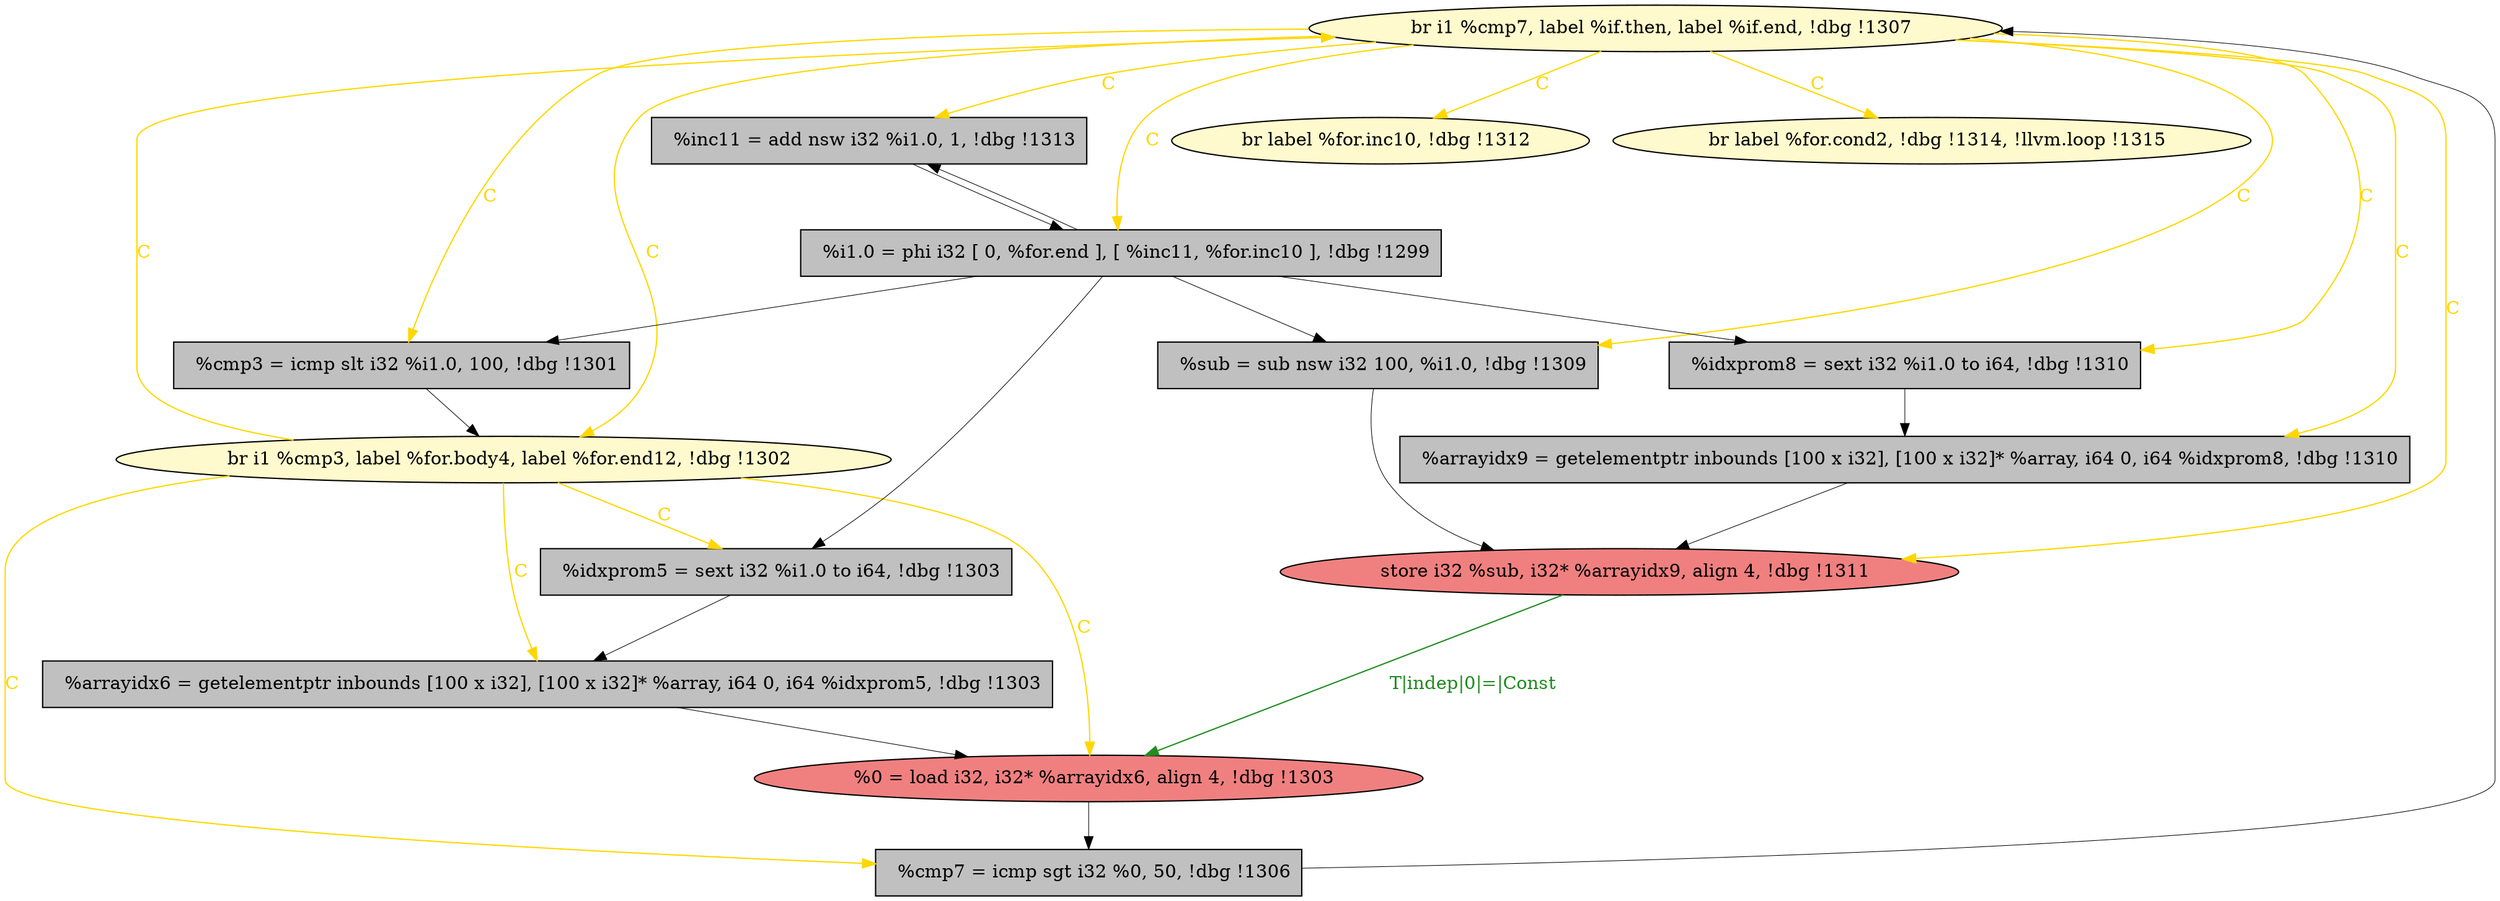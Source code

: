 
digraph G {


node205 [fillcolor=lemonchiffon,label="  br i1 %cmp7, label %if.then, label %if.end, !dbg !1307",shape=ellipse,style=filled ]
node203 [fillcolor=grey,label="  %sub = sub nsw i32 100, %i1.0, !dbg !1309",shape=rectangle,style=filled ]
node202 [fillcolor=grey,label="  %arrayidx9 = getelementptr inbounds [100 x i32], [100 x i32]* %array, i64 0, i64 %idxprom8, !dbg !1310",shape=rectangle,style=filled ]
node200 [fillcolor=grey,label="  %inc11 = add nsw i32 %i1.0, 1, !dbg !1313",shape=rectangle,style=filled ]
node198 [fillcolor=grey,label="  %cmp3 = icmp slt i32 %i1.0, 100, !dbg !1301",shape=rectangle,style=filled ]
node197 [fillcolor=grey,label="  %idxprom5 = sext i32 %i1.0 to i64, !dbg !1303",shape=rectangle,style=filled ]
node204 [fillcolor=grey,label="  %idxprom8 = sext i32 %i1.0 to i64, !dbg !1310",shape=rectangle,style=filled ]
node199 [fillcolor=grey,label="  %cmp7 = icmp sgt i32 %0, 50, !dbg !1306",shape=rectangle,style=filled ]
node192 [fillcolor=lemonchiffon,label="  br label %for.inc10, !dbg !1312",shape=ellipse,style=filled ]
node196 [fillcolor=lemonchiffon,label="  br label %for.cond2, !dbg !1314, !llvm.loop !1315",shape=ellipse,style=filled ]
node201 [fillcolor=lightcoral,label="  store i32 %sub, i32* %arrayidx9, align 4, !dbg !1311",shape=ellipse,style=filled ]
node191 [fillcolor=lemonchiffon,label="  br i1 %cmp3, label %for.body4, label %for.end12, !dbg !1302",shape=ellipse,style=filled ]
node193 [fillcolor=lightcoral,label="  %0 = load i32, i32* %arrayidx6, align 4, !dbg !1303",shape=ellipse,style=filled ]
node194 [fillcolor=grey,label="  %arrayidx6 = getelementptr inbounds [100 x i32], [100 x i32]* %array, i64 0, i64 %idxprom5, !dbg !1303",shape=rectangle,style=filled ]
node195 [fillcolor=grey,label="  %i1.0 = phi i32 [ 0, %for.end ], [ %inc11, %for.inc10 ], !dbg !1299",shape=rectangle,style=filled ]

node191->node197 [style=solid,color=gold,label="C",penwidth=1.0,fontcolor=gold ]
node191->node193 [style=solid,color=gold,label="C",penwidth=1.0,fontcolor=gold ]
node199->node205 [style=solid,color=black,label="",penwidth=0.5,fontcolor=black ]
node205->node204 [style=solid,color=gold,label="C",penwidth=1.0,fontcolor=gold ]
node204->node202 [style=solid,color=black,label="",penwidth=0.5,fontcolor=black ]
node195->node203 [style=solid,color=black,label="",penwidth=0.5,fontcolor=black ]
node205->node203 [style=solid,color=gold,label="C",penwidth=1.0,fontcolor=gold ]
node193->node199 [style=solid,color=black,label="",penwidth=0.5,fontcolor=black ]
node201->node193 [style=solid,color=forestgreen,label="T|indep|0|=|Const",penwidth=1.0,fontcolor=forestgreen ]
node191->node205 [style=solid,color=gold,label="C",penwidth=1.0,fontcolor=gold ]
node195->node204 [style=solid,color=black,label="",penwidth=0.5,fontcolor=black ]
node205->node198 [style=solid,color=gold,label="C",penwidth=1.0,fontcolor=gold ]
node194->node193 [style=solid,color=black,label="",penwidth=0.5,fontcolor=black ]
node197->node194 [style=solid,color=black,label="",penwidth=0.5,fontcolor=black ]
node205->node192 [style=solid,color=gold,label="C",penwidth=1.0,fontcolor=gold ]
node205->node200 [style=solid,color=gold,label="C",penwidth=1.0,fontcolor=gold ]
node195->node198 [style=solid,color=black,label="",penwidth=0.5,fontcolor=black ]
node205->node196 [style=solid,color=gold,label="C",penwidth=1.0,fontcolor=gold ]
node198->node191 [style=solid,color=black,label="",penwidth=0.5,fontcolor=black ]
node205->node195 [style=solid,color=gold,label="C",penwidth=1.0,fontcolor=gold ]
node205->node191 [style=solid,color=gold,label="C",penwidth=1.0,fontcolor=gold ]
node195->node200 [style=solid,color=black,label="",penwidth=0.5,fontcolor=black ]
node205->node202 [style=solid,color=gold,label="C",penwidth=1.0,fontcolor=gold ]
node205->node201 [style=solid,color=gold,label="C",penwidth=1.0,fontcolor=gold ]
node191->node199 [style=solid,color=gold,label="C",penwidth=1.0,fontcolor=gold ]
node200->node195 [style=solid,color=black,label="",penwidth=0.5,fontcolor=black ]
node191->node194 [style=solid,color=gold,label="C",penwidth=1.0,fontcolor=gold ]
node202->node201 [style=solid,color=black,label="",penwidth=0.5,fontcolor=black ]
node203->node201 [style=solid,color=black,label="",penwidth=0.5,fontcolor=black ]
node195->node197 [style=solid,color=black,label="",penwidth=0.5,fontcolor=black ]


}
